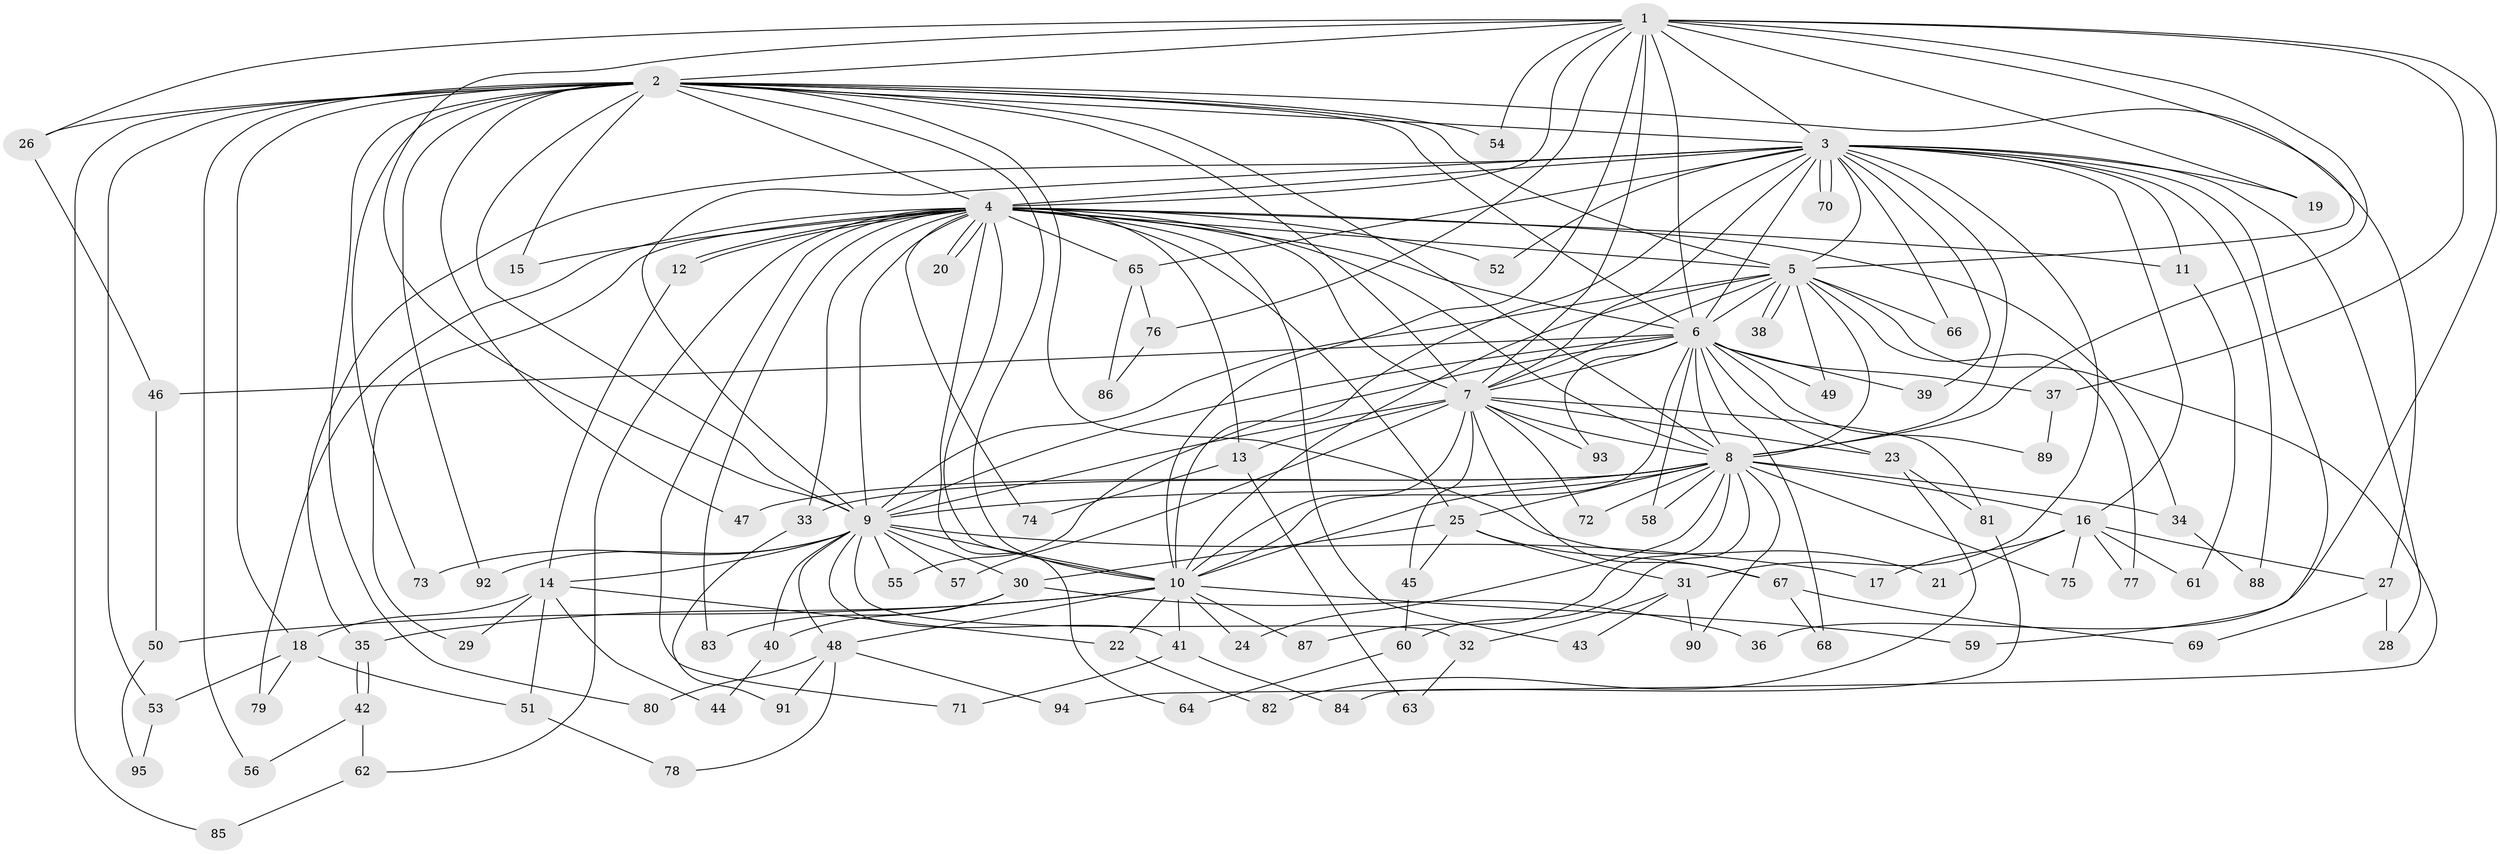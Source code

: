 // Generated by graph-tools (version 1.1) at 2025/34/03/09/25 02:34:36]
// undirected, 95 vertices, 215 edges
graph export_dot {
graph [start="1"]
  node [color=gray90,style=filled];
  1;
  2;
  3;
  4;
  5;
  6;
  7;
  8;
  9;
  10;
  11;
  12;
  13;
  14;
  15;
  16;
  17;
  18;
  19;
  20;
  21;
  22;
  23;
  24;
  25;
  26;
  27;
  28;
  29;
  30;
  31;
  32;
  33;
  34;
  35;
  36;
  37;
  38;
  39;
  40;
  41;
  42;
  43;
  44;
  45;
  46;
  47;
  48;
  49;
  50;
  51;
  52;
  53;
  54;
  55;
  56;
  57;
  58;
  59;
  60;
  61;
  62;
  63;
  64;
  65;
  66;
  67;
  68;
  69;
  70;
  71;
  72;
  73;
  74;
  75;
  76;
  77;
  78;
  79;
  80;
  81;
  82;
  83;
  84;
  85;
  86;
  87;
  88;
  89;
  90;
  91;
  92;
  93;
  94;
  95;
  1 -- 2;
  1 -- 3;
  1 -- 4;
  1 -- 5;
  1 -- 6;
  1 -- 7;
  1 -- 8;
  1 -- 9;
  1 -- 10;
  1 -- 19;
  1 -- 26;
  1 -- 36;
  1 -- 37;
  1 -- 54;
  1 -- 76;
  2 -- 3;
  2 -- 4;
  2 -- 5;
  2 -- 6;
  2 -- 7;
  2 -- 8;
  2 -- 9;
  2 -- 10;
  2 -- 15;
  2 -- 18;
  2 -- 21;
  2 -- 26;
  2 -- 27;
  2 -- 47;
  2 -- 53;
  2 -- 54;
  2 -- 56;
  2 -- 73;
  2 -- 80;
  2 -- 85;
  2 -- 92;
  3 -- 4;
  3 -- 5;
  3 -- 6;
  3 -- 7;
  3 -- 8;
  3 -- 9;
  3 -- 10;
  3 -- 11;
  3 -- 16;
  3 -- 19;
  3 -- 28;
  3 -- 31;
  3 -- 35;
  3 -- 39;
  3 -- 52;
  3 -- 59;
  3 -- 65;
  3 -- 66;
  3 -- 70;
  3 -- 70;
  3 -- 88;
  4 -- 5;
  4 -- 6;
  4 -- 7;
  4 -- 8;
  4 -- 9;
  4 -- 10;
  4 -- 11;
  4 -- 12;
  4 -- 12;
  4 -- 13;
  4 -- 15;
  4 -- 20;
  4 -- 20;
  4 -- 25;
  4 -- 29;
  4 -- 33;
  4 -- 34;
  4 -- 43;
  4 -- 52;
  4 -- 62;
  4 -- 64;
  4 -- 65;
  4 -- 71;
  4 -- 74;
  4 -- 79;
  4 -- 83;
  5 -- 6;
  5 -- 7;
  5 -- 8;
  5 -- 9;
  5 -- 10;
  5 -- 38;
  5 -- 38;
  5 -- 49;
  5 -- 66;
  5 -- 77;
  5 -- 94;
  6 -- 7;
  6 -- 8;
  6 -- 9;
  6 -- 10;
  6 -- 23;
  6 -- 37;
  6 -- 39;
  6 -- 46;
  6 -- 49;
  6 -- 55;
  6 -- 58;
  6 -- 68;
  6 -- 89;
  6 -- 93;
  7 -- 8;
  7 -- 9;
  7 -- 10;
  7 -- 13;
  7 -- 23;
  7 -- 45;
  7 -- 57;
  7 -- 67;
  7 -- 72;
  7 -- 81;
  7 -- 93;
  8 -- 9;
  8 -- 10;
  8 -- 16;
  8 -- 24;
  8 -- 25;
  8 -- 33;
  8 -- 34;
  8 -- 47;
  8 -- 58;
  8 -- 60;
  8 -- 72;
  8 -- 75;
  8 -- 87;
  8 -- 90;
  9 -- 10;
  9 -- 14;
  9 -- 17;
  9 -- 30;
  9 -- 32;
  9 -- 40;
  9 -- 41;
  9 -- 48;
  9 -- 55;
  9 -- 57;
  9 -- 73;
  9 -- 92;
  10 -- 22;
  10 -- 24;
  10 -- 35;
  10 -- 41;
  10 -- 48;
  10 -- 50;
  10 -- 59;
  10 -- 87;
  11 -- 61;
  12 -- 14;
  13 -- 63;
  13 -- 74;
  14 -- 18;
  14 -- 22;
  14 -- 29;
  14 -- 44;
  14 -- 51;
  16 -- 17;
  16 -- 21;
  16 -- 27;
  16 -- 61;
  16 -- 75;
  16 -- 77;
  18 -- 51;
  18 -- 53;
  18 -- 79;
  22 -- 82;
  23 -- 81;
  23 -- 82;
  25 -- 30;
  25 -- 31;
  25 -- 45;
  25 -- 67;
  26 -- 46;
  27 -- 28;
  27 -- 69;
  30 -- 36;
  30 -- 40;
  30 -- 83;
  31 -- 32;
  31 -- 43;
  31 -- 90;
  32 -- 63;
  33 -- 91;
  34 -- 88;
  35 -- 42;
  35 -- 42;
  37 -- 89;
  40 -- 44;
  41 -- 71;
  41 -- 84;
  42 -- 56;
  42 -- 62;
  45 -- 60;
  46 -- 50;
  48 -- 78;
  48 -- 80;
  48 -- 91;
  48 -- 94;
  50 -- 95;
  51 -- 78;
  53 -- 95;
  60 -- 64;
  62 -- 85;
  65 -- 76;
  65 -- 86;
  67 -- 68;
  67 -- 69;
  76 -- 86;
  81 -- 84;
}

